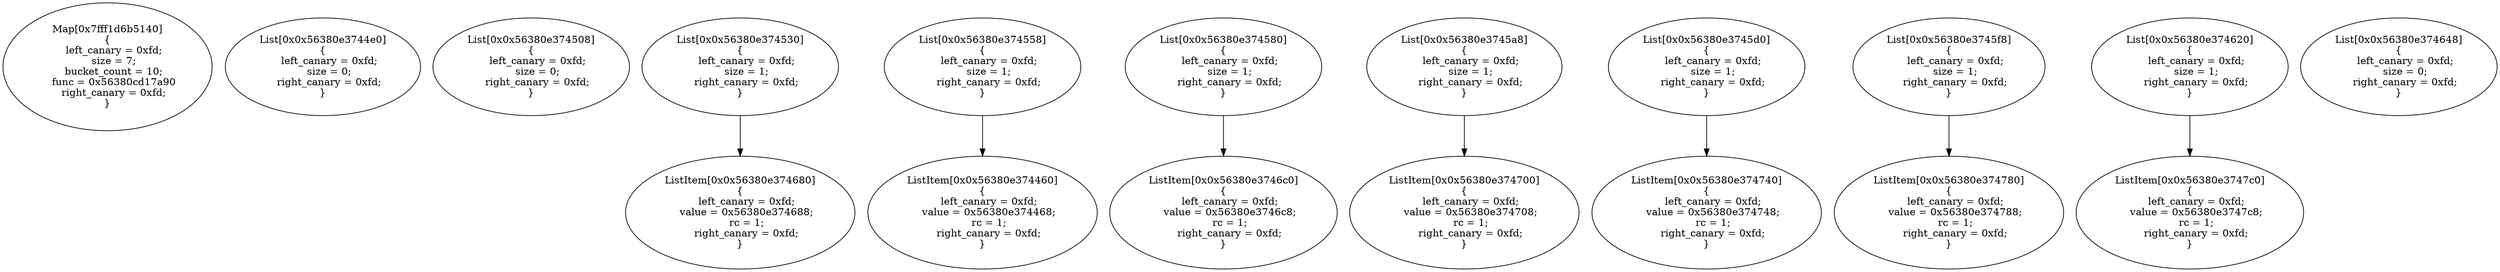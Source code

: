 digraph G { 
randkir="LR";
map_0x7fff1d6b5140 [label="Map[0x7fff1d6b5140]
{
    left_canary = 0xfd;
    size = 7;
    bucket_count = 10;
    func = 0x56380cd17a90
    right_canary = 0xfd;
}
"]
list_0x56380e3744e0 [label="List[0x0x56380e3744e0]
{
    left_canary = 0xfd;
    size = 0;
    right_canary = 0xfd;
}
"]
list_0x56380e374508 [label="List[0x0x56380e374508]
{
    left_canary = 0xfd;
    size = 0;
    right_canary = 0xfd;
}
"]
list_0x56380e374530 [label="List[0x0x56380e374530]
{
    left_canary = 0xfd;
    size = 1;
    right_canary = 0xfd;
}
"]
list_0x56380e374530 -> litem_0x56380e374680
litem_0x56380e374680 [label="ListItem[0x0x56380e374680]
{
    left_canary = 0xfd;
    value = 0x56380e374688;
    rc = 1;
    right_canary = 0xfd;
}
"]
list_0x56380e374558 [label="List[0x0x56380e374558]
{
    left_canary = 0xfd;
    size = 1;
    right_canary = 0xfd;
}
"]
list_0x56380e374558 -> litem_0x56380e374460
litem_0x56380e374460 [label="ListItem[0x0x56380e374460]
{
    left_canary = 0xfd;
    value = 0x56380e374468;
    rc = 1;
    right_canary = 0xfd;
}
"]
list_0x56380e374580 [label="List[0x0x56380e374580]
{
    left_canary = 0xfd;
    size = 1;
    right_canary = 0xfd;
}
"]
list_0x56380e374580 -> litem_0x56380e3746c0
litem_0x56380e3746c0 [label="ListItem[0x0x56380e3746c0]
{
    left_canary = 0xfd;
    value = 0x56380e3746c8;
    rc = 1;
    right_canary = 0xfd;
}
"]
list_0x56380e3745a8 [label="List[0x0x56380e3745a8]
{
    left_canary = 0xfd;
    size = 1;
    right_canary = 0xfd;
}
"]
list_0x56380e3745a8 -> litem_0x56380e374700
litem_0x56380e374700 [label="ListItem[0x0x56380e374700]
{
    left_canary = 0xfd;
    value = 0x56380e374708;
    rc = 1;
    right_canary = 0xfd;
}
"]
list_0x56380e3745d0 [label="List[0x0x56380e3745d0]
{
    left_canary = 0xfd;
    size = 1;
    right_canary = 0xfd;
}
"]
list_0x56380e3745d0 -> litem_0x56380e374740
litem_0x56380e374740 [label="ListItem[0x0x56380e374740]
{
    left_canary = 0xfd;
    value = 0x56380e374748;
    rc = 1;
    right_canary = 0xfd;
}
"]
list_0x56380e3745f8 [label="List[0x0x56380e3745f8]
{
    left_canary = 0xfd;
    size = 1;
    right_canary = 0xfd;
}
"]
list_0x56380e3745f8 -> litem_0x56380e374780
litem_0x56380e374780 [label="ListItem[0x0x56380e374780]
{
    left_canary = 0xfd;
    value = 0x56380e374788;
    rc = 1;
    right_canary = 0xfd;
}
"]
list_0x56380e374620 [label="List[0x0x56380e374620]
{
    left_canary = 0xfd;
    size = 1;
    right_canary = 0xfd;
}
"]
list_0x56380e374620 -> litem_0x56380e3747c0
litem_0x56380e3747c0 [label="ListItem[0x0x56380e3747c0]
{
    left_canary = 0xfd;
    value = 0x56380e3747c8;
    rc = 1;
    right_canary = 0xfd;
}
"]
list_0x56380e374648 [label="List[0x0x56380e374648]
{
    left_canary = 0xfd;
    size = 0;
    right_canary = 0xfd;
}
"]
}
